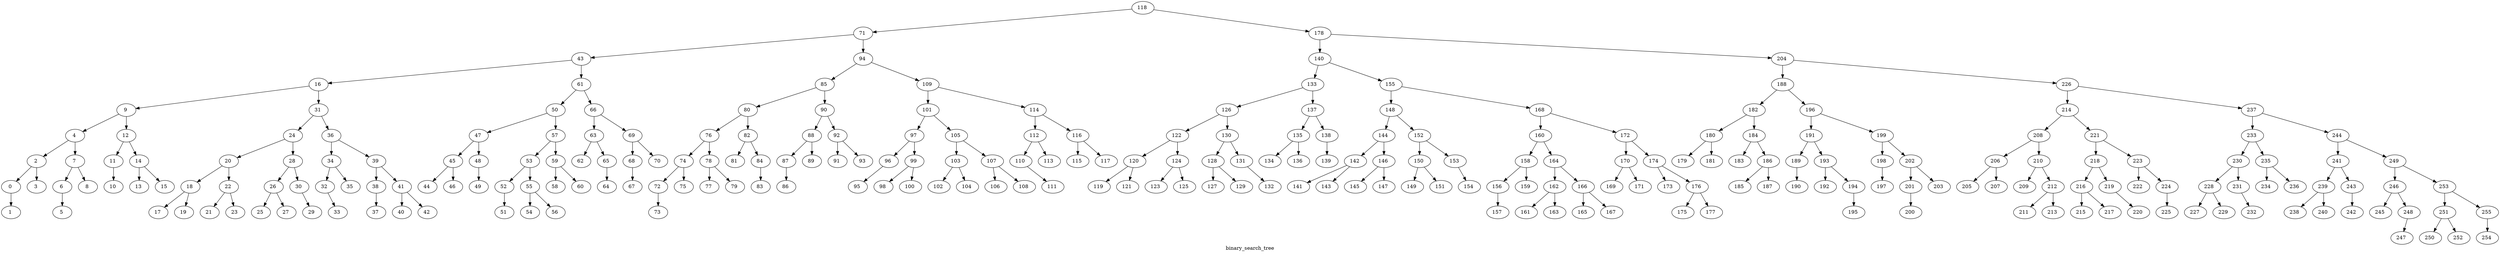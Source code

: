 
digraph G{
	label = "binary_search_tree"	style = "dashed";
	color = purple;
	Node0 [ label = "118 "];
	Node0->{ Node1 Node2 }
	Node1 [ label = "71 "];
	Node1->{ Node3 Node4 }
	Node2 [ label = "178 "];
	Node2->{ Node5 Node6 }
	Node3 [ label = "43 "];
	Node3->{ Node7 Node8 }
	Node4 [ label = "94 "];
	Node4->{ Node9 Node10 }
	Node5 [ label = "140 "];
	Node5->{ Node11 Node12 }
	Node6 [ label = "204 "];
	Node6->{ Node13 Node14 }
	Node7 [ label = "16 "];
	Node7->{ Node15 Node16 }
	Node8 [ label = "61 "];
	Node8->{ Node17 Node18 }
	Node9 [ label = "85 "];
	Node9->{ Node19 Node20 }
	Node10 [ label = "109 "];
	Node10->{ Node21 Node22 }
	Node11 [ label = "133 "];
	Node11->{ Node23 Node24 }
	Node12 [ label = "155 "];
	Node12->{ Node25 Node26 }
	Node13 [ label = "188 "];
	Node13->{ Node27 Node28 }
	Node14 [ label = "226 "];
	Node14->{ Node29 Node30 }
	Node15 [ label = "9 "];
	Node15->{ Node31 Node32 }
	Node16 [ label = "31 "];
	Node16->{ Node33 Node34 }
	Node17 [ label = "50 "];
	Node17->{ Node35 Node36 }
	Node18 [ label = "66 "];
	Node18->{ Node37 Node38 }
	Node19 [ label = "80 "];
	Node19->{ Node39 Node40 }
	Node20 [ label = "90 "];
	Node20->{ Node41 Node42 }
	Node21 [ label = "101 "];
	Node21->{ Node43 Node44 }
	Node22 [ label = "114 "];
	Node22->{ Node45 Node46 }
	Node23 [ label = "126 "];
	Node23->{ Node47 Node48 }
	Node24 [ label = "137 "];
	Node24->{ Node49 Node50 }
	Node25 [ label = "148 "];
	Node25->{ Node51 Node52 }
	Node26 [ label = "168 "];
	Node26->{ Node53 Node54 }
	Node27 [ label = "182 "];
	Node27->{ Node55 Node56 }
	Node28 [ label = "196 "];
	Node28->{ Node57 Node58 }
	Node29 [ label = "214 "];
	Node29->{ Node59 Node60 }
	Node30 [ label = "237 "];
	Node30->{ Node61 Node62 }
	Node31 [ label = "4 "];
	Node31->{ Node63 Node64 }
	Node32 [ label = "12 "];
	Node32->{ Node65 Node66 }
	Node33 [ label = "24 "];
	Node33->{ Node67 Node68 }
	Node34 [ label = "36 "];
	Node34->{ Node69 Node70 }
	Node35 [ label = "47 "];
	Node35->{ Node71 Node72 }
	Node36 [ label = "57 "];
	Node36->{ Node73 Node74 }
	Node37 [ label = "63 "];
	Node37->{ Node75 Node76 }
	Node38 [ label = "69 "];
	Node38->{ Node77 Node78 }
	Node39 [ label = "76 "];
	Node39->{ Node79 Node80 }
	Node40 [ label = "82 "];
	Node40->{ Node81 Node82 }
	Node41 [ label = "88 "];
	Node41->{ Node83 Node84 }
	Node42 [ label = "92 "];
	Node42->{ Node85 Node86 }
	Node43 [ label = "97 "];
	Node43->{ Node87 Node88 }
	Node44 [ label = "105 "];
	Node44->{ Node89 Node90 }
	Node45 [ label = "112 "];
	Node45->{ Node91 Node92 }
	Node46 [ label = "116 "];
	Node46->{ Node93 Node94 }
	Node47 [ label = "122 "];
	Node47->{ Node95 Node96 }
	Node48 [ label = "130 "];
	Node48->{ Node97 Node98 }
	Node49 [ label = "135 "];
	Node49->{ Node99 Node100 }
	Node50 [ label = "138 "];
	Node50->{ Node101 }
	Node51 [ label = "144 "];
	Node51->{ Node102 Node103 }
	Node52 [ label = "152 "];
	Node52->{ Node104 Node105 }
	Node53 [ label = "160 "];
	Node53->{ Node106 Node107 }
	Node54 [ label = "172 "];
	Node54->{ Node108 Node109 }
	Node55 [ label = "180 "];
	Node55->{ Node110 Node111 }
	Node56 [ label = "184 "];
	Node56->{ Node112 Node113 }
	Node57 [ label = "191 "];
	Node57->{ Node114 Node115 }
	Node58 [ label = "199 "];
	Node58->{ Node116 Node117 }
	Node59 [ label = "208 "];
	Node59->{ Node118 Node119 }
	Node60 [ label = "221 "];
	Node60->{ Node120 Node121 }
	Node61 [ label = "233 "];
	Node61->{ Node122 Node123 }
	Node62 [ label = "244 "];
	Node62->{ Node124 Node125 }
	Node63 [ label = "2 "];
	Node63->{ Node126 Node127 }
	Node64 [ label = "7 "];
	Node64->{ Node128 Node129 }
	Node65 [ label = "11 "];
	Node65->{ Node130 }
	Node66 [ label = "14 "];
	Node66->{ Node131 Node132 }
	Node67 [ label = "20 "];
	Node67->{ Node133 Node134 }
	Node68 [ label = "28 "];
	Node68->{ Node135 Node136 }
	Node69 [ label = "34 "];
	Node69->{ Node137 Node138 }
	Node70 [ label = "39 "];
	Node70->{ Node139 Node140 }
	Node71 [ label = "45 "];
	Node71->{ Node141 Node142 }
	Node72 [ label = "48 "];
	Node72->{ Node143 }
	Node73 [ label = "53 "];
	Node73->{ Node144 Node145 }
	Node74 [ label = "59 "];
	Node74->{ Node146 Node147 }
	Node75 [ label = "62 "];
	Node75->{ }
	Node76 [ label = "65 "];
	Node76->{ Node148 }
	Node77 [ label = "68 "];
	Node77->{ Node149 }
	Node78 [ label = "70 "];
	Node78->{ }
	Node79 [ label = "74 "];
	Node79->{ Node150 Node151 }
	Node80 [ label = "78 "];
	Node80->{ Node152 Node153 }
	Node81 [ label = "81 "];
	Node81->{ }
	Node82 [ label = "84 "];
	Node82->{ Node154 }
	Node83 [ label = "87 "];
	Node83->{ Node155 }
	Node84 [ label = "89 "];
	Node84->{ }
	Node85 [ label = "91 "];
	Node85->{ }
	Node86 [ label = "93 "];
	Node86->{ }
	Node87 [ label = "96 "];
	Node87->{ Node156 }
	Node88 [ label = "99 "];
	Node88->{ Node157 Node158 }
	Node89 [ label = "103 "];
	Node89->{ Node159 Node160 }
	Node90 [ label = "107 "];
	Node90->{ Node161 Node162 }
	Node91 [ label = "110 "];
	Node91->{ Node163 }
	Node92 [ label = "113 "];
	Node92->{ }
	Node93 [ label = "115 "];
	Node93->{ }
	Node94 [ label = "117 "];
	Node94->{ }
	Node95 [ label = "120 "];
	Node95->{ Node164 Node165 }
	Node96 [ label = "124 "];
	Node96->{ Node166 Node167 }
	Node97 [ label = "128 "];
	Node97->{ Node168 Node169 }
	Node98 [ label = "131 "];
	Node98->{ Node170 }
	Node99 [ label = "134 "];
	Node99->{ }
	Node100 [ label = "136 "];
	Node100->{ }
	Node101 [ label = "139 "];
	Node101->{ }
	Node102 [ label = "142 "];
	Node102->{ Node171 Node172 }
	Node103 [ label = "146 "];
	Node103->{ Node173 Node174 }
	Node104 [ label = "150 "];
	Node104->{ Node175 Node176 }
	Node105 [ label = "153 "];
	Node105->{ Node177 }
	Node106 [ label = "158 "];
	Node106->{ Node178 Node179 }
	Node107 [ label = "164 "];
	Node107->{ Node180 Node181 }
	Node108 [ label = "170 "];
	Node108->{ Node182 Node183 }
	Node109 [ label = "174 "];
	Node109->{ Node184 Node185 }
	Node110 [ label = "179 "];
	Node110->{ }
	Node111 [ label = "181 "];
	Node111->{ }
	Node112 [ label = "183 "];
	Node112->{ }
	Node113 [ label = "186 "];
	Node113->{ Node186 Node187 }
	Node114 [ label = "189 "];
	Node114->{ Node188 }
	Node115 [ label = "193 "];
	Node115->{ Node189 Node190 }
	Node116 [ label = "198 "];
	Node116->{ Node191 }
	Node117 [ label = "202 "];
	Node117->{ Node192 Node193 }
	Node118 [ label = "206 "];
	Node118->{ Node194 Node195 }
	Node119 [ label = "210 "];
	Node119->{ Node196 Node197 }
	Node120 [ label = "218 "];
	Node120->{ Node198 Node199 }
	Node121 [ label = "223 "];
	Node121->{ Node200 Node201 }
	Node122 [ label = "230 "];
	Node122->{ Node202 Node203 }
	Node123 [ label = "235 "];
	Node123->{ Node204 Node205 }
	Node124 [ label = "241 "];
	Node124->{ Node206 Node207 }
	Node125 [ label = "249 "];
	Node125->{ Node208 Node209 }
	Node126 [ label = "0 "];
	Node126->{ Node210 }
	Node127 [ label = "3 "];
	Node127->{ }
	Node128 [ label = "6 "];
	Node128->{ Node211 }
	Node129 [ label = "8 "];
	Node129->{ }
	Node130 [ label = "10 "];
	Node130->{ }
	Node131 [ label = "13 "];
	Node131->{ }
	Node132 [ label = "15 "];
	Node132->{ }
	Node133 [ label = "18 "];
	Node133->{ Node212 Node213 }
	Node134 [ label = "22 "];
	Node134->{ Node214 Node215 }
	Node135 [ label = "26 "];
	Node135->{ Node216 Node217 }
	Node136 [ label = "30 "];
	Node136->{ Node218 }
	Node137 [ label = "32 "];
	Node137->{ Node219 }
	Node138 [ label = "35 "];
	Node138->{ }
	Node139 [ label = "38 "];
	Node139->{ Node220 }
	Node140 [ label = "41 "];
	Node140->{ Node221 Node222 }
	Node141 [ label = "44 "];
	Node141->{ }
	Node142 [ label = "46 "];
	Node142->{ }
	Node143 [ label = "49 "];
	Node143->{ }
	Node144 [ label = "52 "];
	Node144->{ Node223 }
	Node145 [ label = "55 "];
	Node145->{ Node224 Node225 }
	Node146 [ label = "58 "];
	Node146->{ }
	Node147 [ label = "60 "];
	Node147->{ }
	Node148 [ label = "64 "];
	Node148->{ }
	Node149 [ label = "67 "];
	Node149->{ }
	Node150 [ label = "72 "];
	Node150->{ Node226 }
	Node151 [ label = "75 "];
	Node151->{ }
	Node152 [ label = "77 "];
	Node152->{ }
	Node153 [ label = "79 "];
	Node153->{ }
	Node154 [ label = "83 "];
	Node154->{ }
	Node155 [ label = "86 "];
	Node155->{ }
	Node156 [ label = "95 "];
	Node156->{ }
	Node157 [ label = "98 "];
	Node157->{ }
	Node158 [ label = "100 "];
	Node158->{ }
	Node159 [ label = "102 "];
	Node159->{ }
	Node160 [ label = "104 "];
	Node160->{ }
	Node161 [ label = "106 "];
	Node161->{ }
	Node162 [ label = "108 "];
	Node162->{ }
	Node163 [ label = "111 "];
	Node163->{ }
	Node164 [ label = "119 "];
	Node164->{ }
	Node165 [ label = "121 "];
	Node165->{ }
	Node166 [ label = "123 "];
	Node166->{ }
	Node167 [ label = "125 "];
	Node167->{ }
	Node168 [ label = "127 "];
	Node168->{ }
	Node169 [ label = "129 "];
	Node169->{ }
	Node170 [ label = "132 "];
	Node170->{ }
	Node171 [ label = "141 "];
	Node171->{ }
	Node172 [ label = "143 "];
	Node172->{ }
	Node173 [ label = "145 "];
	Node173->{ }
	Node174 [ label = "147 "];
	Node174->{ }
	Node175 [ label = "149 "];
	Node175->{ }
	Node176 [ label = "151 "];
	Node176->{ }
	Node177 [ label = "154 "];
	Node177->{ }
	Node178 [ label = "156 "];
	Node178->{ Node227 }
	Node179 [ label = "159 "];
	Node179->{ }
	Node180 [ label = "162 "];
	Node180->{ Node228 Node229 }
	Node181 [ label = "166 "];
	Node181->{ Node230 Node231 }
	Node182 [ label = "169 "];
	Node182->{ }
	Node183 [ label = "171 "];
	Node183->{ }
	Node184 [ label = "173 "];
	Node184->{ }
	Node185 [ label = "176 "];
	Node185->{ Node232 Node233 }
	Node186 [ label = "185 "];
	Node186->{ }
	Node187 [ label = "187 "];
	Node187->{ }
	Node188 [ label = "190 "];
	Node188->{ }
	Node189 [ label = "192 "];
	Node189->{ }
	Node190 [ label = "194 "];
	Node190->{ Node234 }
	Node191 [ label = "197 "];
	Node191->{ }
	Node192 [ label = "201 "];
	Node192->{ Node235 }
	Node193 [ label = "203 "];
	Node193->{ }
	Node194 [ label = "205 "];
	Node194->{ }
	Node195 [ label = "207 "];
	Node195->{ }
	Node196 [ label = "209 "];
	Node196->{ }
	Node197 [ label = "212 "];
	Node197->{ Node236 Node237 }
	Node198 [ label = "216 "];
	Node198->{ Node238 Node239 }
	Node199 [ label = "219 "];
	Node199->{ Node240 }
	Node200 [ label = "222 "];
	Node200->{ }
	Node201 [ label = "224 "];
	Node201->{ Node241 }
	Node202 [ label = "228 "];
	Node202->{ Node242 Node243 }
	Node203 [ label = "231 "];
	Node203->{ Node244 }
	Node204 [ label = "234 "];
	Node204->{ }
	Node205 [ label = "236 "];
	Node205->{ }
	Node206 [ label = "239 "];
	Node206->{ Node245 Node246 }
	Node207 [ label = "243 "];
	Node207->{ Node247 }
	Node208 [ label = "246 "];
	Node208->{ Node248 Node249 }
	Node209 [ label = "253 "];
	Node209->{ Node250 Node251 }
	Node210 [ label = "1 "];
	Node210->{ }
	Node211 [ label = "5 "];
	Node211->{ }
	Node212 [ label = "17 "];
	Node212->{ }
	Node213 [ label = "19 "];
	Node213->{ }
	Node214 [ label = "21 "];
	Node214->{ }
	Node215 [ label = "23 "];
	Node215->{ }
	Node216 [ label = "25 "];
	Node216->{ }
	Node217 [ label = "27 "];
	Node217->{ }
	Node218 [ label = "29 "];
	Node218->{ }
	Node219 [ label = "33 "];
	Node219->{ }
	Node220 [ label = "37 "];
	Node220->{ }
	Node221 [ label = "40 "];
	Node221->{ }
	Node222 [ label = "42 "];
	Node222->{ }
	Node223 [ label = "51 "];
	Node223->{ }
	Node224 [ label = "54 "];
	Node224->{ }
	Node225 [ label = "56 "];
	Node225->{ }
	Node226 [ label = "73 "];
	Node226->{ }
	Node227 [ label = "157 "];
	Node227->{ }
	Node228 [ label = "161 "];
	Node228->{ }
	Node229 [ label = "163 "];
	Node229->{ }
	Node230 [ label = "165 "];
	Node230->{ }
	Node231 [ label = "167 "];
	Node231->{ }
	Node232 [ label = "175 "];
	Node232->{ }
	Node233 [ label = "177 "];
	Node233->{ }
	Node234 [ label = "195 "];
	Node234->{ }
	Node235 [ label = "200 "];
	Node235->{ }
	Node236 [ label = "211 "];
	Node236->{ }
	Node237 [ label = "213 "];
	Node237->{ }
	Node238 [ label = "215 "];
	Node238->{ }
	Node239 [ label = "217 "];
	Node239->{ }
	Node240 [ label = "220 "];
	Node240->{ }
	Node241 [ label = "225 "];
	Node241->{ }
	Node242 [ label = "227 "];
	Node242->{ }
	Node243 [ label = "229 "];
	Node243->{ }
	Node244 [ label = "232 "];
	Node244->{ }
	Node245 [ label = "238 "];
	Node245->{ }
	Node246 [ label = "240 "];
	Node246->{ }
	Node247 [ label = "242 "];
	Node247->{ }
	Node248 [ label = "245 "];
	Node248->{ }
	Node249 [ label = "248 "];
	Node249->{ Node252 }
	Node250 [ label = "251 "];
	Node250->{ Node253 Node254 }
	Node251 [ label = "255 "];
	Node251->{ Node255 }
	Node252 [ label = "247 "];
	Node252->{ }
	Node253 [ label = "250 "];
	Node253->{ }
	Node254 [ label = "252 "];
	Node254->{ }
	Node255 [ label = "254 "];
	Node255->{ }
}
